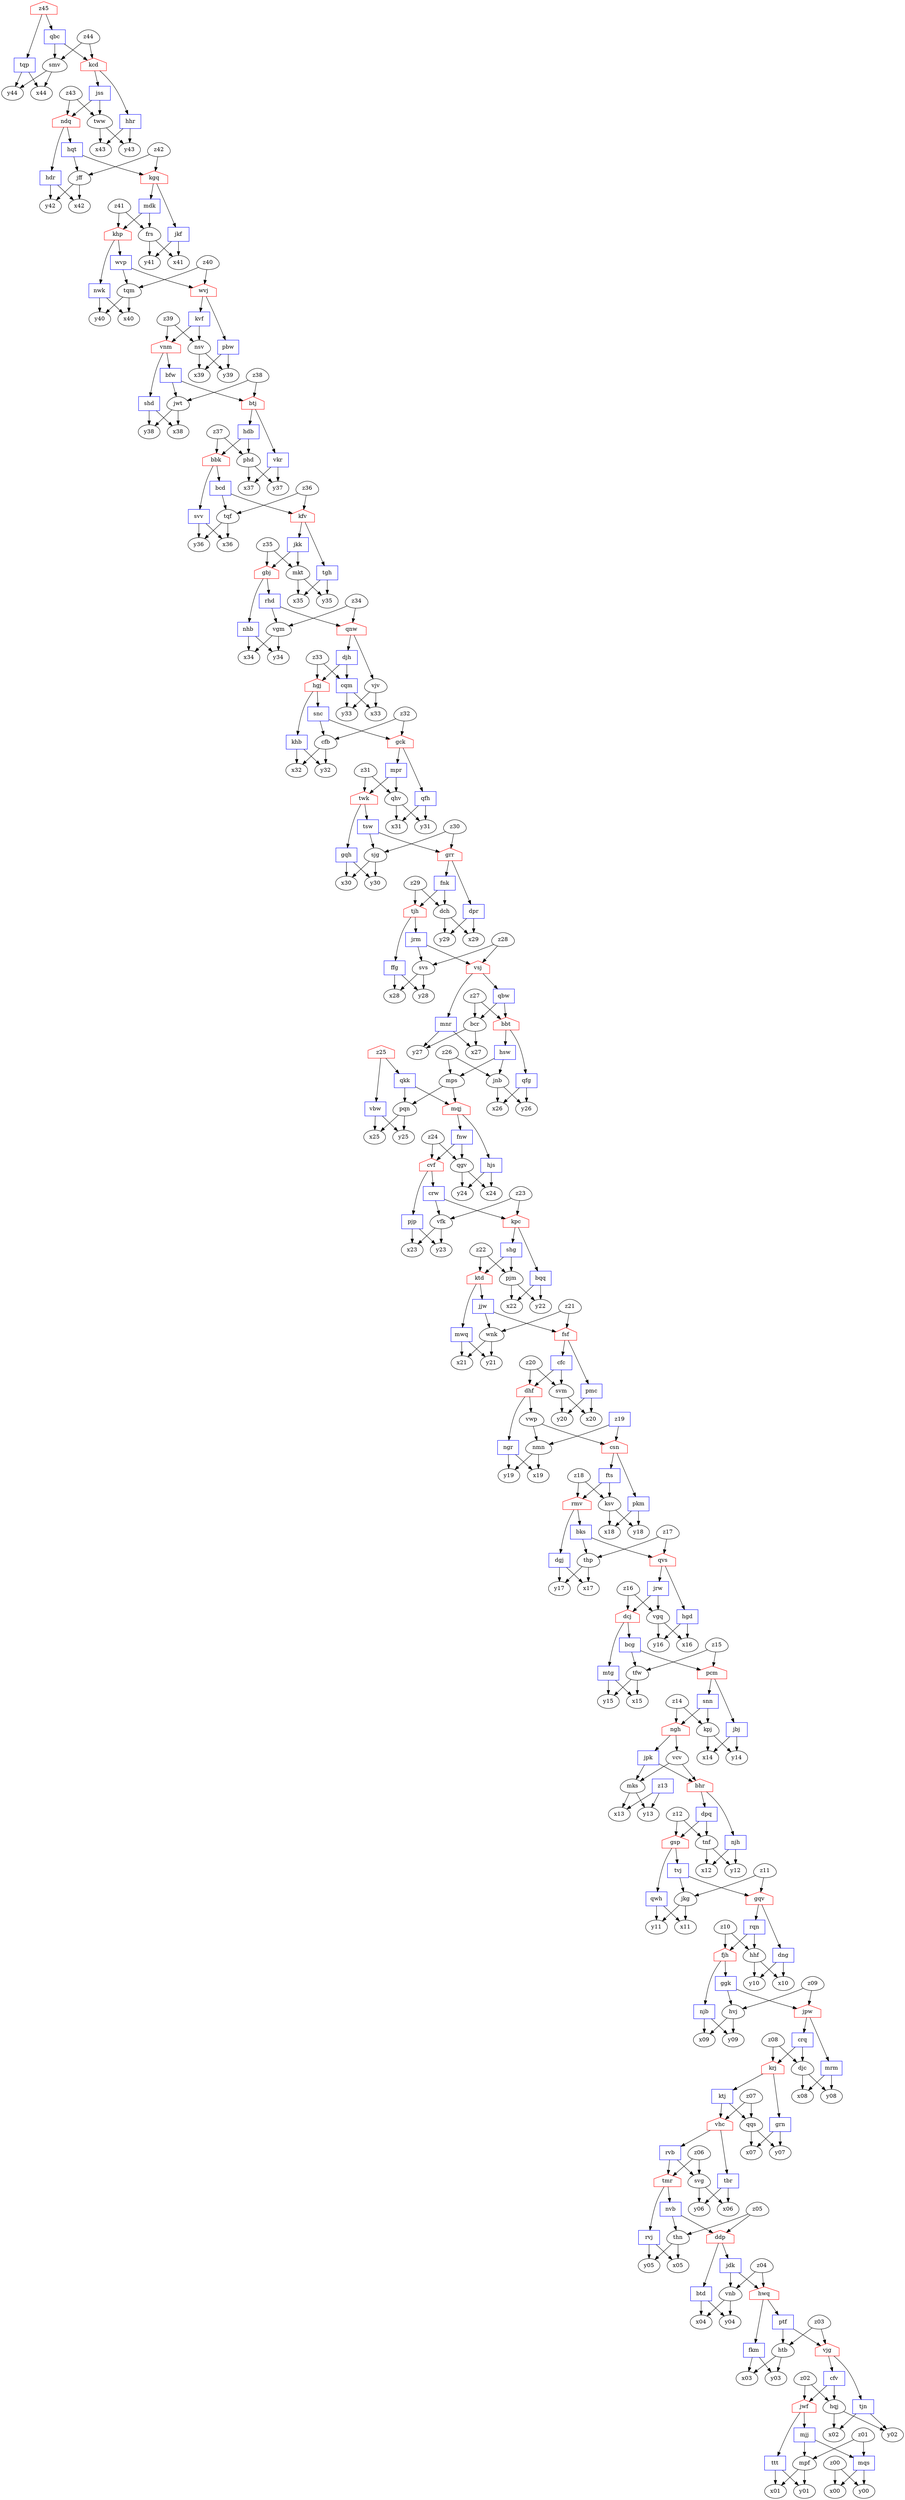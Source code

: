 digraph {
        z07 [shape=egg]
        z07 -> qqs
        z07 -> vhc
        z06 [shape=egg]
        z06 -> tmr
        z06 -> svg
        z09 [shape=egg]
        z09 -> jpw
        z09 -> hvj
        bqq [shape=box, color=blue]
        bqq -> y22
        bqq -> x22
        z08 [shape=egg]
        z08 -> krj
        z08 -> djc
        mwq [shape=box, color=blue]
        mwq -> x21
        mwq -> y21
        pmc [shape=box, color=blue]
        pmc -> x20
        pmc -> y20
        kcd [shape=house, color=red]
        kcd -> jss
        kcd -> hhr
        rqn [shape=box, color=blue]
        rqn -> hhf
        rqn -> fjh
        ksv [shape=egg]
        ksv -> y18
        ksv -> x18
        z10 [shape=egg]
        z10 -> hhf
        z10 -> fjh
        z12 [shape=egg]
        z12 -> tnf
        z12 -> gsp
        ktd [shape=house, color=red]
        ktd -> jjw
        ktd -> mwq
        z11 [shape=egg]
        z11 -> jkg
        z11 -> gqv
        z14 [shape=egg]
        z14 -> ngh
        z14 -> kpj
        z13 [shape=box, color=blue]
        z13 -> x13
        z13 -> y13
        z16 [shape=egg]
        z16 -> dcj
        z16 -> vgq
        z15 [shape=egg]
        z15 -> pcm
        z15 -> tfw
        z18 [shape=egg]
        z18 -> rmv
        z18 -> ksv
        ktj [shape=box, color=blue]
        ktj -> qqs
        ktj -> vhc
        z17 [shape=egg]
        z17 -> thp
        z17 -> qvs
        z19 [shape=box, color=blue]
        z19 -> csn
        z19 -> nmn
        jrm [shape=box, color=blue]
        jrm -> svs
        jrm -> vsj
        fjh [shape=house, color=red]
        fjh -> ggk
        fjh -> njb
        njb [shape=box, color=blue]
        njb -> x09
        njb -> y09
        tvj [shape=box, color=blue]
        tvj -> gqv
        tvj -> jkg
        bbk [shape=house, color=red]
        bbk -> svv
        bbk -> bcd
        njh [shape=box, color=blue]
        njh -> y12
        njh -> x12
        jrw [shape=box, color=blue]
        jrw -> dcj
        jrw -> vgq
        vjg [shape=house, color=red]
        vjg -> tjn
        vjg -> cfv
        jbj [shape=box, color=blue]
        jbj -> y14
        jbj -> x14
        bbt [shape=house, color=red]
        bbt -> hsw
        bbt -> qfg
        z21 [shape=egg]
        z21 -> fsf
        z21 -> wnk
        z20 [shape=egg]
        z20 -> svm
        z20 -> dhf
        z23 [shape=egg]
        z23 -> kpc
        z23 -> vfk
        z22 [shape=egg]
        z22 -> pjm
        z22 -> ktd
        z25 [shape=house, color=red]
        z25 -> vbw
        z25 -> qkk
        z24 [shape=egg]
        z24 -> qgv
        z24 -> cvf
        z27 [shape=egg]
        z27 -> bbt
        z27 -> bcr
        z26 [shape=egg]
        z26 -> jnb
        z26 -> mps
        z29 [shape=egg]
        z29 -> tjh
        z29 -> dch
        z28 [shape=egg]
        z28 -> svs
        z28 -> vsj
        bcd [shape=box, color=blue]
        bcd -> tqf
        bcd -> kfv
        vjv [shape=egg]
        vjv -> x33
        vjv -> y33
        tfw [shape=egg]
        tfw -> y15
        tfw -> x15
        dgj [shape=box, color=blue]
        dgj -> y17
        dgj -> x17
        bcg [shape=box, color=blue]
        bcg -> tfw
        bcg -> pcm
        twk [shape=house, color=red]
        twk -> tsw
        twk -> gqh
        fkm [shape=box, color=blue]
        fkm -> x03
        fkm -> y03
        jss [shape=box, color=blue]
        jss -> ndq
        jss -> tww
        bcr [shape=egg]
        bcr -> y27
        bcr -> x27
        cvf [shape=house, color=red]
        cvf -> crw
        cvf -> pjp
        qqs [shape=egg]
        qqs -> y07
        qqs -> x07
        btd [shape=box, color=blue]
        btd -> x04
        btd -> y04
        tgh [shape=box, color=blue]
        tgh -> y35
        tgh -> x35
        tww [shape=egg]
        tww -> y43
        tww -> x43
        z30 [shape=egg]
        z30 -> sjg
        z30 -> grr
        z32 [shape=egg]
        z32 -> gck
        z32 -> cfb
        z31 [shape=egg]
        z31 -> qhv
        z31 -> twk
        btj [shape=house, color=red]
        btj -> hdb
        btj -> vkr
        kvf [shape=box, color=blue]
        kvf -> nsv
        kvf -> vnm
        z34 [shape=egg]
        z34 -> vgm
        z34 -> qnw
        z33 [shape=egg]
        z33 -> hgj
        z33 -> cqm
        vkr [shape=box, color=blue]
        vkr -> y37
        vkr -> x37
        z36 [shape=egg]
        z36 -> tqf
        z36 -> kfv
        z35 [shape=egg]
        z35 -> gbj
        z35 -> mkt
        cfb [shape=egg]
        cfb -> x32
        cfb -> y32
        z38 [shape=egg]
        z38 -> jwt
        z38 -> btj
        z37 [shape=egg]
        z37 -> bbk
        z37 -> phd
        z39 [shape=egg]
        z39 -> nsv
        z39 -> vnm
        cfc [shape=box, color=blue]
        cfc -> dhf
        cfc -> svm
        dhf [shape=house, color=red]
        dhf -> vwp
        dhf -> ngr
        svg [shape=egg]
        svg -> x06
        svg -> y06
        svm [shape=egg]
        svm -> x20
        svm -> y20
        mjj [shape=box, color=blue]
        mjj -> mpf
        mjj -> mqs
        jdk [shape=box, color=blue]
        jdk -> vnb
        jdk -> hwq
        svs [shape=egg]
        svs -> x28
        svs -> y28
        cfv [shape=box, color=blue]
        cfv -> hqj
        cfv -> jwf
        svv [shape=box, color=blue]
        svv -> y36
        svv -> x36
        qbc [shape=box, color=blue]
        qbc -> smv
        qbc -> kcd
        wnk [shape=egg]
        wnk -> x21
        wnk -> y21
        z41 [shape=egg]
        z41 -> khp
        z41 -> frs
        z40 [shape=egg]
        z40 -> wvj
        z40 -> tqm
        z43 [shape=egg]
        z43 -> ndq
        z43 -> tww
        z42 [shape=egg]
        z42 -> kgq
        z42 -> jff
        kfv [shape=house, color=red]
        kfv -> jkk
        kfv -> tgh
        z45 [shape=house, color=red]
        z45 -> tqp
        z45 -> qbc
        z44 [shape=egg]
        z44 -> smv
        z44 -> kcd
        thn [shape=egg]
        thn -> y05
        thn -> x05
        thp [shape=egg]
        thp -> x17
        thp -> y17
        hqj [shape=egg]
        hqj -> y02
        hqj -> x02
        qbw [shape=box, color=blue]
        qbw -> bbt
        qbw -> bcr
        hqt [shape=box, color=blue]
        hqt -> kgq
        hqt -> jff
        pqn [shape=egg]
        pqn -> x25
        pqn -> y25
        nmn [shape=egg]
        nmn -> y19
        nmn -> x19
        mks [shape=egg]
        mks -> y13
        mks -> x13
        kgq [shape=house, color=red]
        kgq -> mdk
        kgq -> jkf
        mkt [shape=egg]
        mkt -> x35
        mkt -> y35
        djc [shape=egg]
        djc -> y08
        djc -> x08
        rvb [shape=box, color=blue]
        rvb -> tmr
        rvb -> svg
        fnk [shape=box, color=blue]
        fnk -> tjh
        fnk -> dch
        djh [shape=box, color=blue]
        djh -> cqm
        djh -> hgj
        khb [shape=box, color=blue]
        khb -> y32
        khb -> x32
        rvj [shape=box, color=blue]
        rvj -> y05
        rvj -> x05
        jff [shape=egg]
        jff -> y42
        jff -> x42
        vnb [shape=egg]
        vnb -> y04
        vnb -> x04
        shd [shape=box, color=blue]
        shd -> y38
        shd -> x38
        fnw [shape=box, color=blue]
        fnw -> qgv
        fnw -> cvf
        bfw [shape=box, color=blue]
        bfw -> btj
        bfw -> jwt
        khp [shape=house, color=red]
        khp -> wvp
        khp -> nwk
        shg [shape=box, color=blue]
        shg -> pjm
        shg -> ktd
        tjh [shape=house, color=red]
        tjh -> jrm
        tjh -> ffg
        vnm [shape=house, color=red]
        vnm -> shd
        vnm -> bfw
        jwf [shape=house, color=red]
        jwf -> ttt
        jwf -> mjj
        tjn [shape=box, color=blue]
        tjn -> y02
        tjn -> x02
        gqh [shape=box, color=blue]
        gqh -> x30
        gqh -> y30
        pbw [shape=box, color=blue]
        pbw -> y39
        pbw -> x39
        jwt [shape=egg]
        jwt -> x38
        jwt -> y38
        hsw [shape=box, color=blue]
        hsw -> jnb
        hsw -> mps
        gqv [shape=house, color=red]
        gqv -> dng
        gqv -> rqn
        htb [shape=egg]
        htb -> x03
        htb -> y03
        pcm [shape=house, color=red]
        pcm -> snn
        pcm -> jbj
        grn [shape=box, color=blue]
        grn -> y07
        grn -> x07
        ptf [shape=box, color=blue]
        ptf -> htb
        ptf -> vjg
        grr [shape=house, color=red]
        grr -> fnk
        grr -> dpr
        hdb [shape=box, color=blue]
        hdb -> bbk
        hdb -> phd
        bhr [shape=house, color=red]
        bhr -> dpq
        bhr -> njh
        gbj [shape=house, color=red]
        gbj -> rhd
        gbj -> nhb
        rhd [shape=box, color=blue]
        rhd -> vgm
        rhd -> qnw
        qvs [shape=house, color=red]
        qvs -> hgd
        qvs -> jrw
        mnr [shape=box, color=blue]
        mnr -> y27
        mnr -> x27
        sjg [shape=egg]
        sjg -> y30
        sjg -> x30
        qfh [shape=box, color=blue]
        qfh -> y31
        qfh -> x31
        qfg [shape=box, color=blue]
        qfg -> x26
        qfg -> y26
        hdr [shape=box, color=blue]
        hdr -> y42
        hdr -> x42
        qwh [shape=box, color=blue]
        qwh -> y11
        qwh -> x11
        gsp [shape=house, color=red]
        gsp -> qwh
        gsp -> tvj
        gck [shape=house, color=red]
        gck -> qfh
        gck -> mpr
        tmr [shape=house, color=red]
        tmr -> nvb
        tmr -> rvj
        dng [shape=box, color=blue]
        dng -> x10
        dng -> y10
        hvj [shape=egg]
        hvj -> x09
        hvj -> y09
        qgv [shape=egg]
        qgv -> x24
        qgv -> y24
        mpf [shape=egg]
        mpf -> y01
        mpf -> x01
        frs [shape=egg]
        frs -> x41
        frs -> y41
        tnf [shape=egg]
        tnf -> y12
        tnf -> x12
        mpr [shape=box, color=blue]
        mpr -> twk
        mpr -> qhv
        mps [shape=egg]
        mps -> mqj
        mps -> pqn
        jjw [shape=box, color=blue]
        jjw -> fsf
        jjw -> wnk
        fsf [shape=house, color=red]
        fsf -> pmc
        fsf -> cfc
        qhv [shape=egg]
        qhv -> x31
        qhv -> y31
        hwq [shape=house, color=red]
        hwq -> ptf
        hwq -> fkm
        hgd [shape=box, color=blue]
        hgd -> x16
        hgd -> y16
        jkf [shape=box, color=blue]
        jkf -> x41
        jkf -> y41
        mqj [shape=house, color=red]
        mqj -> hjs
        mqj -> fnw
        jkg [shape=egg]
        jkg -> x11
        jkg -> y11
        vbw [shape=box, color=blue]
        vbw -> y25
        vbw -> x25
        hgj [shape=house, color=red]
        hgj -> khb
        hgj -> snc
        bks [shape=box, color=blue]
        bks -> qvs
        bks -> thp
        jkk [shape=box, color=blue]
        jkk -> gbj
        jkk -> mkt
        vsj [shape=house, color=red]
        vsj -> qbw
        vsj -> mnr
        mqs [shape=box, color=blue]
        mqs -> y00
        mqs -> x00
        nsv [shape=egg]
        nsv -> y39
        nsv -> x39
        smv [shape=egg]
        smv -> y44
        smv -> x44
        dpq [shape=box, color=blue]
        dpq -> gsp
        dpq -> tnf
        fts [shape=box, color=blue]
        fts -> ksv
        fts -> rmv
        dpr [shape=box, color=blue]
        dpr -> x29
        dpr -> y29
        hhf [shape=egg]
        hhf -> x10
        hhf -> y10
        vcv [shape=egg]
        vcv -> mks
        vcv -> bhr
        snc [shape=box, color=blue]
        snc -> gck
        snc -> cfb
        mrm [shape=box, color=blue]
        mrm -> x08
        mrm -> y08
        wvj [shape=house, color=red]
        wvj -> pbw
        wvj -> kvf
        phd [shape=egg]
        phd -> x37
        phd -> y37
        wvp [shape=box, color=blue]
        wvp -> wvj
        wvp -> tqm
        snn [shape=box, color=blue]
        snn -> ngh
        snn -> kpj
        hhr [shape=box, color=blue]
        hhr -> y43
        hhr -> x43
        ndq [shape=house, color=red]
        ndq -> hqt
        ndq -> hdr
        tqf [shape=egg]
        tqf -> y36
        tqf -> x36
        ggk [shape=box, color=blue]
        ggk -> hvj
        ggk -> jpw
        qkk [shape=box, color=blue]
        qkk -> mqj
        qkk -> pqn
        tqm [shape=egg]
        tqm -> y40
        tqm -> x40
        tqp [shape=box, color=blue]
        tqp -> x44
        tqp -> y44
        rmv [shape=house, color=red]
        rmv -> bks
        rmv -> dgj
        nvb [shape=box, color=blue]
        nvb -> ddp
        nvb -> thn
        jnb [shape=egg]
        jnb -> y26
        jnb -> x26
        kpc [shape=house, color=red]
        kpc -> shg
        kpc -> bqq
        mtg [shape=box, color=blue]
        mtg -> x15
        mtg -> y15
        kpj [shape=egg]
        kpj -> y14
        kpj -> x14
        ffg [shape=box, color=blue]
        ffg -> y28
        ffg -> x28
        hjs [shape=box, color=blue]
        hjs -> x24
        hjs -> y24
        pjm [shape=egg]
        pjm -> x22
        pjm -> y22
        mdk [shape=box, color=blue]
        mdk -> frs
        mdk -> khp
        pjp [shape=box, color=blue]
        pjp -> x23
        pjp -> y23
        vfk [shape=egg]
        vfk -> y23
        vfk -> x23
        cqm [shape=box, color=blue]
        cqm -> x33
        cqm -> y33
        nwk [shape=box, color=blue]
        nwk -> x40
        nwk -> y40
        tbr [shape=box, color=blue]
        tbr -> x06
        tbr -> y06
        dch [shape=egg]
        dch -> x29
        dch -> y29
        dcj [shape=house, color=red]
        dcj -> bcg
        dcj -> mtg
        ngh [shape=house, color=red]
        ngh -> jpk
        ngh -> vcv
        vwp [shape=egg]
        vwp -> csn
        vwp -> nmn
        pkm [shape=box, color=blue]
        pkm -> y18
        pkm -> x18
        ngr [shape=box, color=blue]
        ngr -> x19
        ngr -> y19
        tsw [shape=box, color=blue]
        tsw -> sjg
        tsw -> grr
        vgm [shape=egg]
        vgm -> x34
        vgm -> y34
        vgq [shape=egg]
        vgq -> x16
        vgq -> y16
        krj [shape=house, color=red]
        krj -> grn
        krj -> ktj
        crq [shape=box, color=blue]
        crq -> krj
        crq -> djc
        jpk [shape=box, color=blue]
        jpk -> bhr
        jpk -> mks
        nhb [shape=box, color=blue]
        nhb -> x34
        nhb -> y34
        crw [shape=box, color=blue]
        crw -> kpc
        crw -> vfk
        vhc [shape=house, color=red]
        vhc -> tbr
        vhc -> rvb
        jpw [shape=house, color=red]
        jpw -> crq
        jpw -> mrm
        ddp [shape=house, color=red]
        ddp -> jdk
        ddp -> btd
        ttt [shape=box, color=blue]
        ttt -> y01
        ttt -> x01
        z01 [shape=egg]
        z01 -> mqs
        z01 -> mpf
        z00 [shape=egg]
        z00 -> y00
        z00 -> x00
        qnw [shape=house, color=red]
        qnw -> vjv
        qnw -> djh
        z03 [shape=egg]
        z03 -> vjg
        z03 -> htb
        z02 [shape=egg]
        z02 -> jwf
        z02 -> hqj
        z05 [shape=egg]
        z05 -> thn
        z05 -> ddp
        csn [shape=house, color=red]
        csn -> fts
        csn -> pkm
		z04 [shape=egg]
		z04 -> hwq
		z04 -> vnb
}
